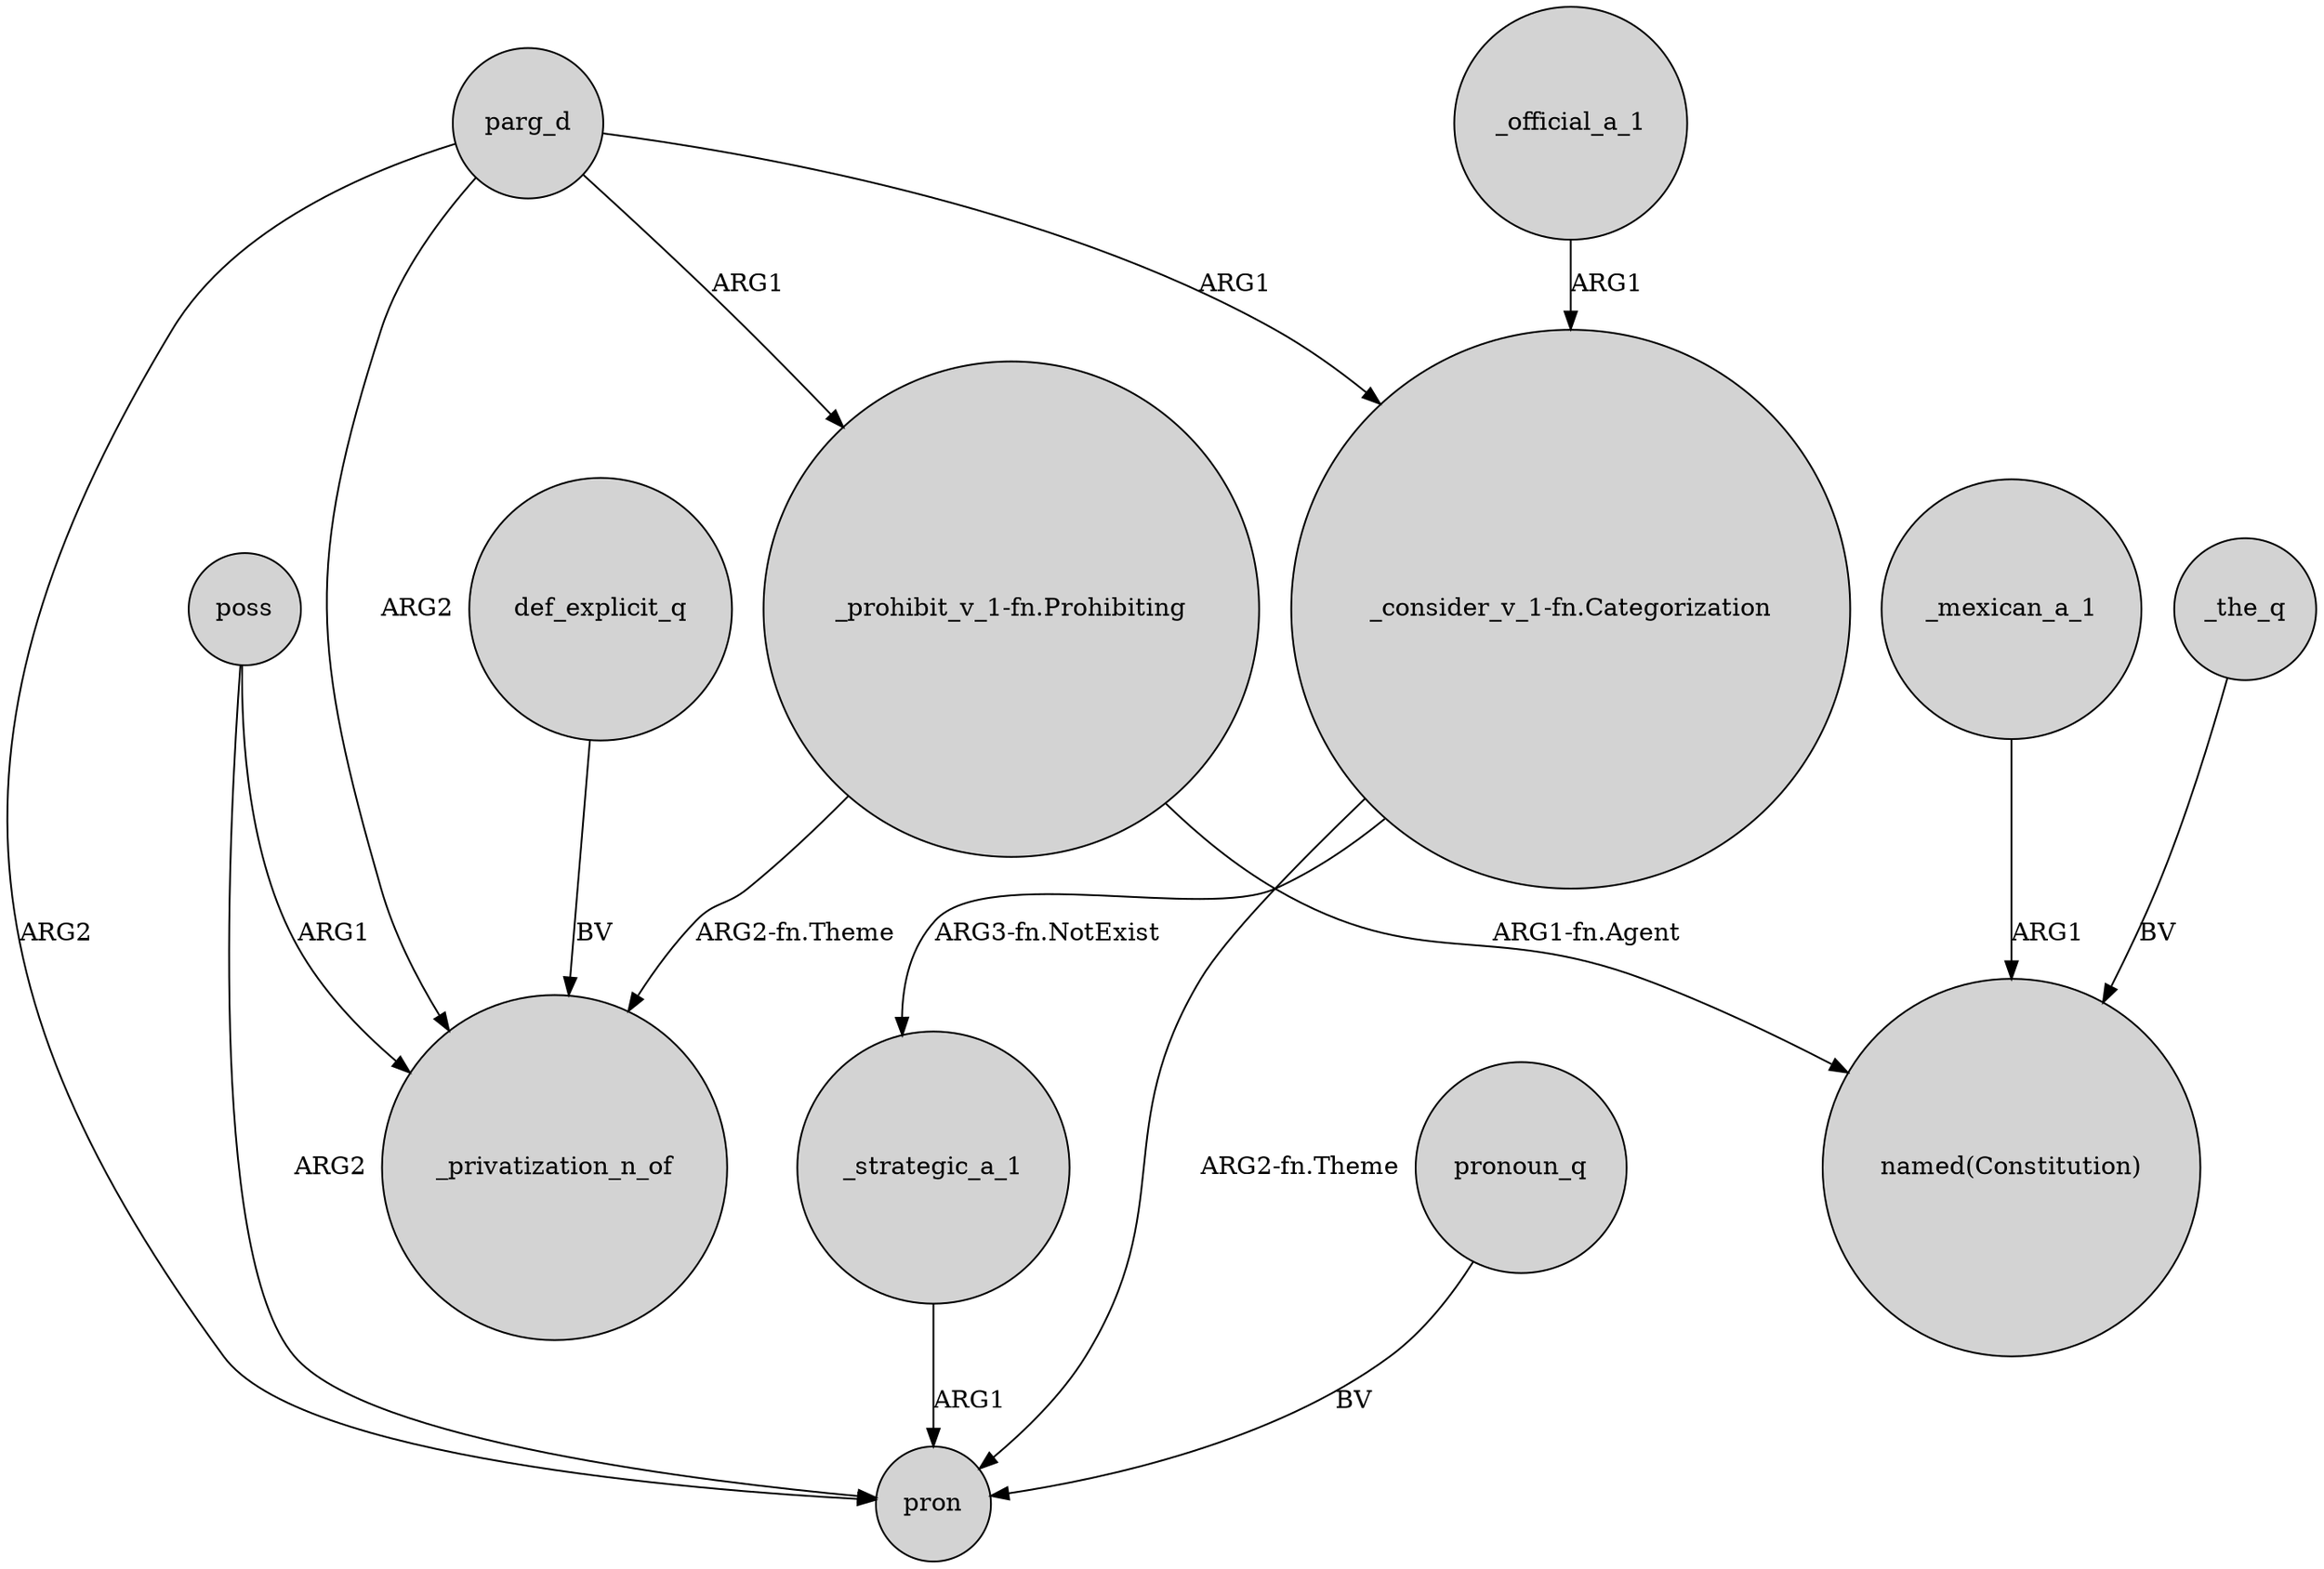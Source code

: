 digraph {
	node [shape=circle style=filled]
	poss -> _privatization_n_of [label=ARG1]
	parg_d -> "_consider_v_1-fn.Categorization" [label=ARG1]
	_strategic_a_1 -> pron [label=ARG1]
	"_prohibit_v_1-fn.Prohibiting" -> "named(Constitution)" [label="ARG1-fn.Agent"]
	parg_d -> _privatization_n_of [label=ARG2]
	_the_q -> "named(Constitution)" [label=BV]
	_official_a_1 -> "_consider_v_1-fn.Categorization" [label=ARG1]
	poss -> pron [label=ARG2]
	"_prohibit_v_1-fn.Prohibiting" -> _privatization_n_of [label="ARG2-fn.Theme"]
	"_consider_v_1-fn.Categorization" -> _strategic_a_1 [label="ARG3-fn.NotExist"]
	parg_d -> "_prohibit_v_1-fn.Prohibiting" [label=ARG1]
	def_explicit_q -> _privatization_n_of [label=BV]
	_mexican_a_1 -> "named(Constitution)" [label=ARG1]
	"_consider_v_1-fn.Categorization" -> pron [label="ARG2-fn.Theme"]
	parg_d -> pron [label=ARG2]
	pronoun_q -> pron [label=BV]
}
